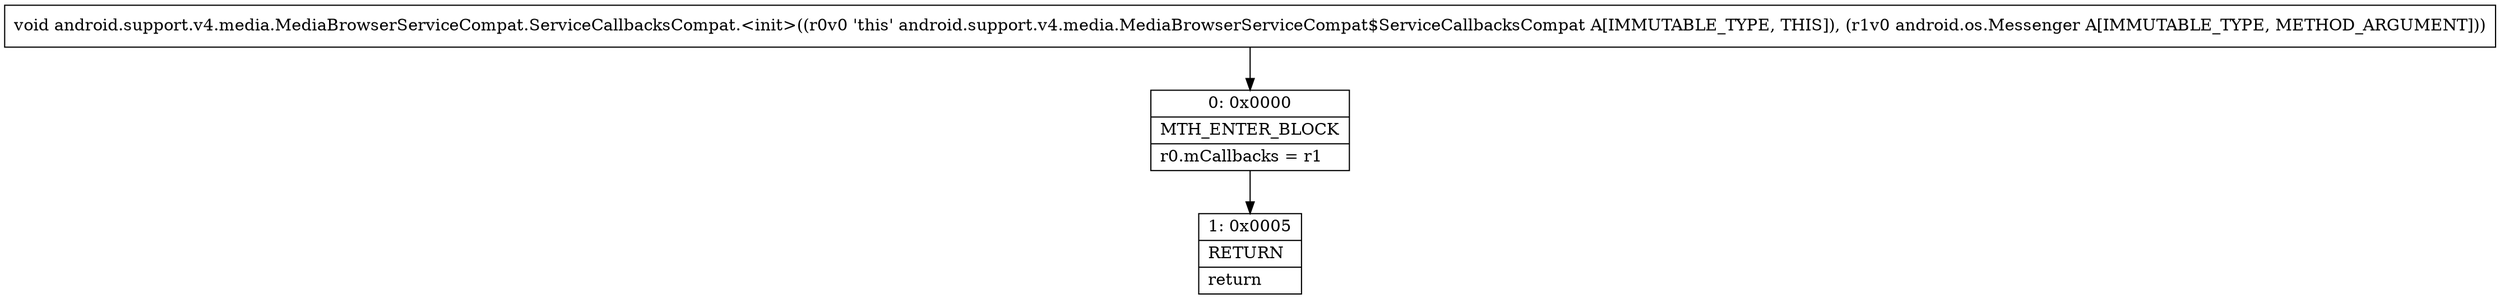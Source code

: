 digraph "CFG forandroid.support.v4.media.MediaBrowserServiceCompat.ServiceCallbacksCompat.\<init\>(Landroid\/os\/Messenger;)V" {
Node_0 [shape=record,label="{0\:\ 0x0000|MTH_ENTER_BLOCK\l|r0.mCallbacks = r1\l}"];
Node_1 [shape=record,label="{1\:\ 0x0005|RETURN\l|return\l}"];
MethodNode[shape=record,label="{void android.support.v4.media.MediaBrowserServiceCompat.ServiceCallbacksCompat.\<init\>((r0v0 'this' android.support.v4.media.MediaBrowserServiceCompat$ServiceCallbacksCompat A[IMMUTABLE_TYPE, THIS]), (r1v0 android.os.Messenger A[IMMUTABLE_TYPE, METHOD_ARGUMENT])) }"];
MethodNode -> Node_0;
Node_0 -> Node_1;
}

